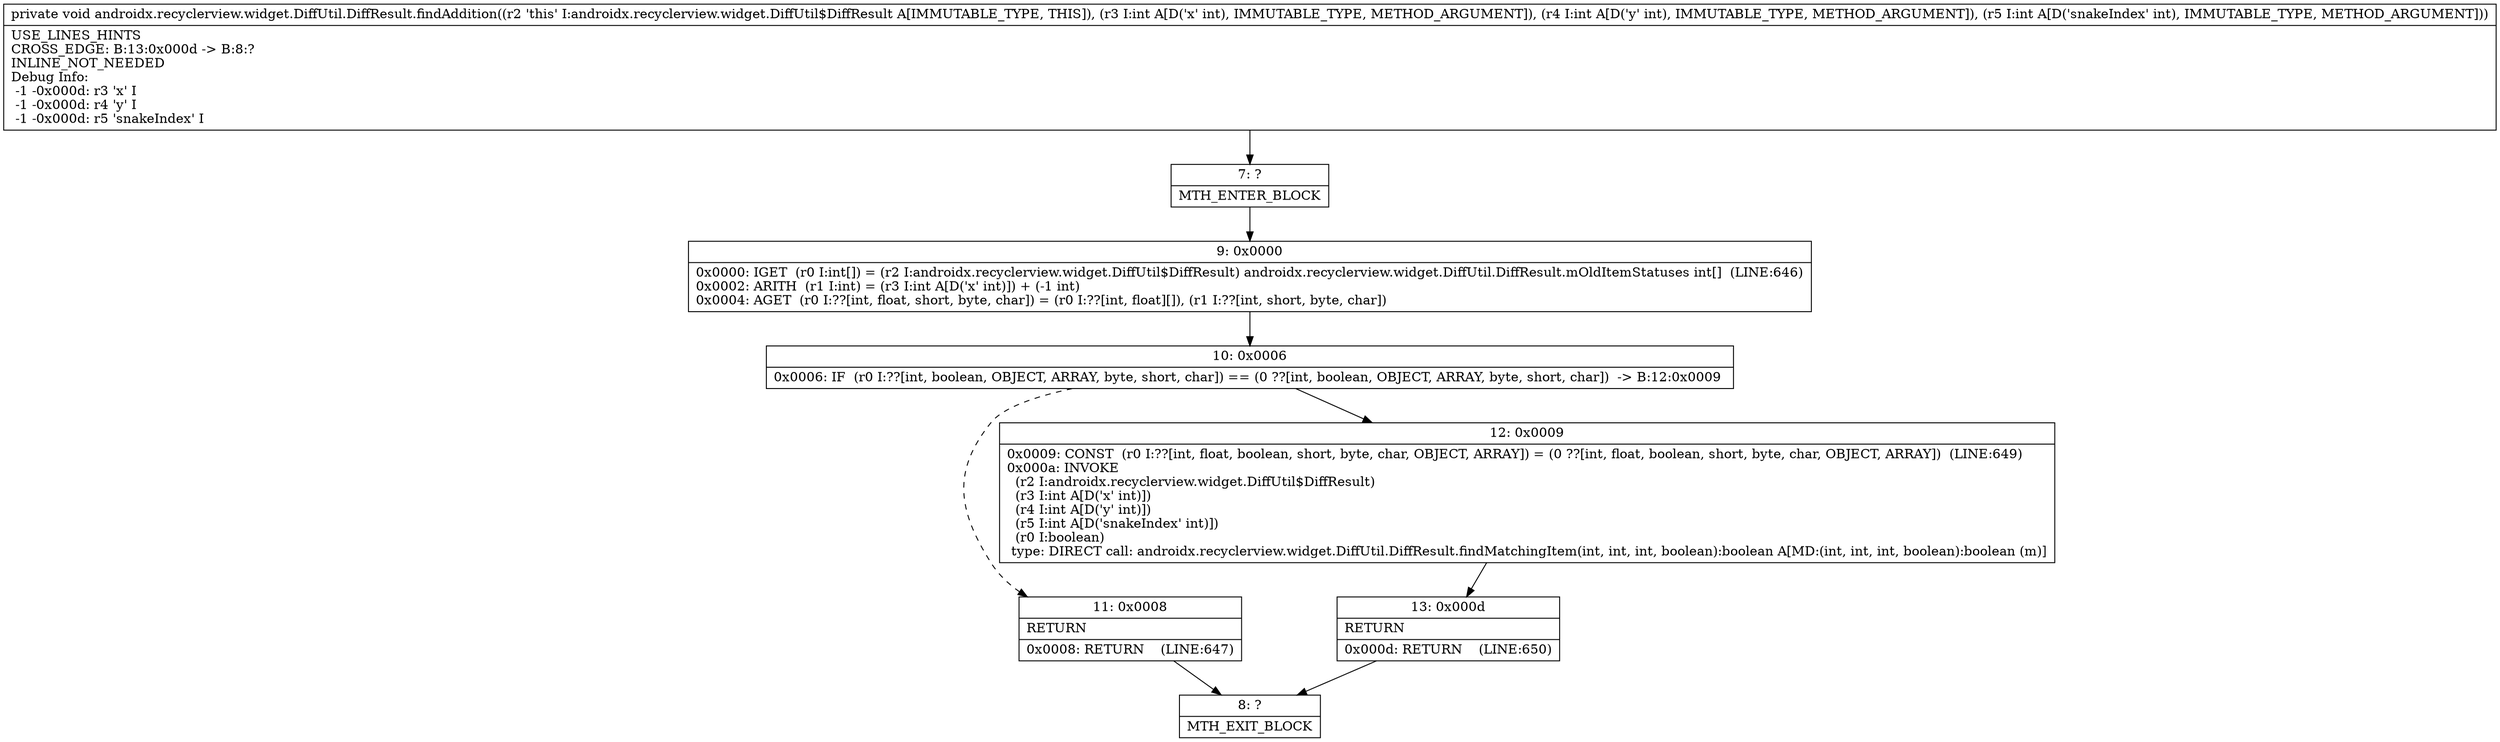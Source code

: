 digraph "CFG forandroidx.recyclerview.widget.DiffUtil.DiffResult.findAddition(III)V" {
Node_7 [shape=record,label="{7\:\ ?|MTH_ENTER_BLOCK\l}"];
Node_9 [shape=record,label="{9\:\ 0x0000|0x0000: IGET  (r0 I:int[]) = (r2 I:androidx.recyclerview.widget.DiffUtil$DiffResult) androidx.recyclerview.widget.DiffUtil.DiffResult.mOldItemStatuses int[]  (LINE:646)\l0x0002: ARITH  (r1 I:int) = (r3 I:int A[D('x' int)]) + (\-1 int) \l0x0004: AGET  (r0 I:??[int, float, short, byte, char]) = (r0 I:??[int, float][]), (r1 I:??[int, short, byte, char]) \l}"];
Node_10 [shape=record,label="{10\:\ 0x0006|0x0006: IF  (r0 I:??[int, boolean, OBJECT, ARRAY, byte, short, char]) == (0 ??[int, boolean, OBJECT, ARRAY, byte, short, char])  \-\> B:12:0x0009 \l}"];
Node_11 [shape=record,label="{11\:\ 0x0008|RETURN\l|0x0008: RETURN    (LINE:647)\l}"];
Node_8 [shape=record,label="{8\:\ ?|MTH_EXIT_BLOCK\l}"];
Node_12 [shape=record,label="{12\:\ 0x0009|0x0009: CONST  (r0 I:??[int, float, boolean, short, byte, char, OBJECT, ARRAY]) = (0 ??[int, float, boolean, short, byte, char, OBJECT, ARRAY])  (LINE:649)\l0x000a: INVOKE  \l  (r2 I:androidx.recyclerview.widget.DiffUtil$DiffResult)\l  (r3 I:int A[D('x' int)])\l  (r4 I:int A[D('y' int)])\l  (r5 I:int A[D('snakeIndex' int)])\l  (r0 I:boolean)\l type: DIRECT call: androidx.recyclerview.widget.DiffUtil.DiffResult.findMatchingItem(int, int, int, boolean):boolean A[MD:(int, int, int, boolean):boolean (m)]\l}"];
Node_13 [shape=record,label="{13\:\ 0x000d|RETURN\l|0x000d: RETURN    (LINE:650)\l}"];
MethodNode[shape=record,label="{private void androidx.recyclerview.widget.DiffUtil.DiffResult.findAddition((r2 'this' I:androidx.recyclerview.widget.DiffUtil$DiffResult A[IMMUTABLE_TYPE, THIS]), (r3 I:int A[D('x' int), IMMUTABLE_TYPE, METHOD_ARGUMENT]), (r4 I:int A[D('y' int), IMMUTABLE_TYPE, METHOD_ARGUMENT]), (r5 I:int A[D('snakeIndex' int), IMMUTABLE_TYPE, METHOD_ARGUMENT]))  | USE_LINES_HINTS\lCROSS_EDGE: B:13:0x000d \-\> B:8:?\lINLINE_NOT_NEEDED\lDebug Info:\l  \-1 \-0x000d: r3 'x' I\l  \-1 \-0x000d: r4 'y' I\l  \-1 \-0x000d: r5 'snakeIndex' I\l}"];
MethodNode -> Node_7;Node_7 -> Node_9;
Node_9 -> Node_10;
Node_10 -> Node_11[style=dashed];
Node_10 -> Node_12;
Node_11 -> Node_8;
Node_12 -> Node_13;
Node_13 -> Node_8;
}

